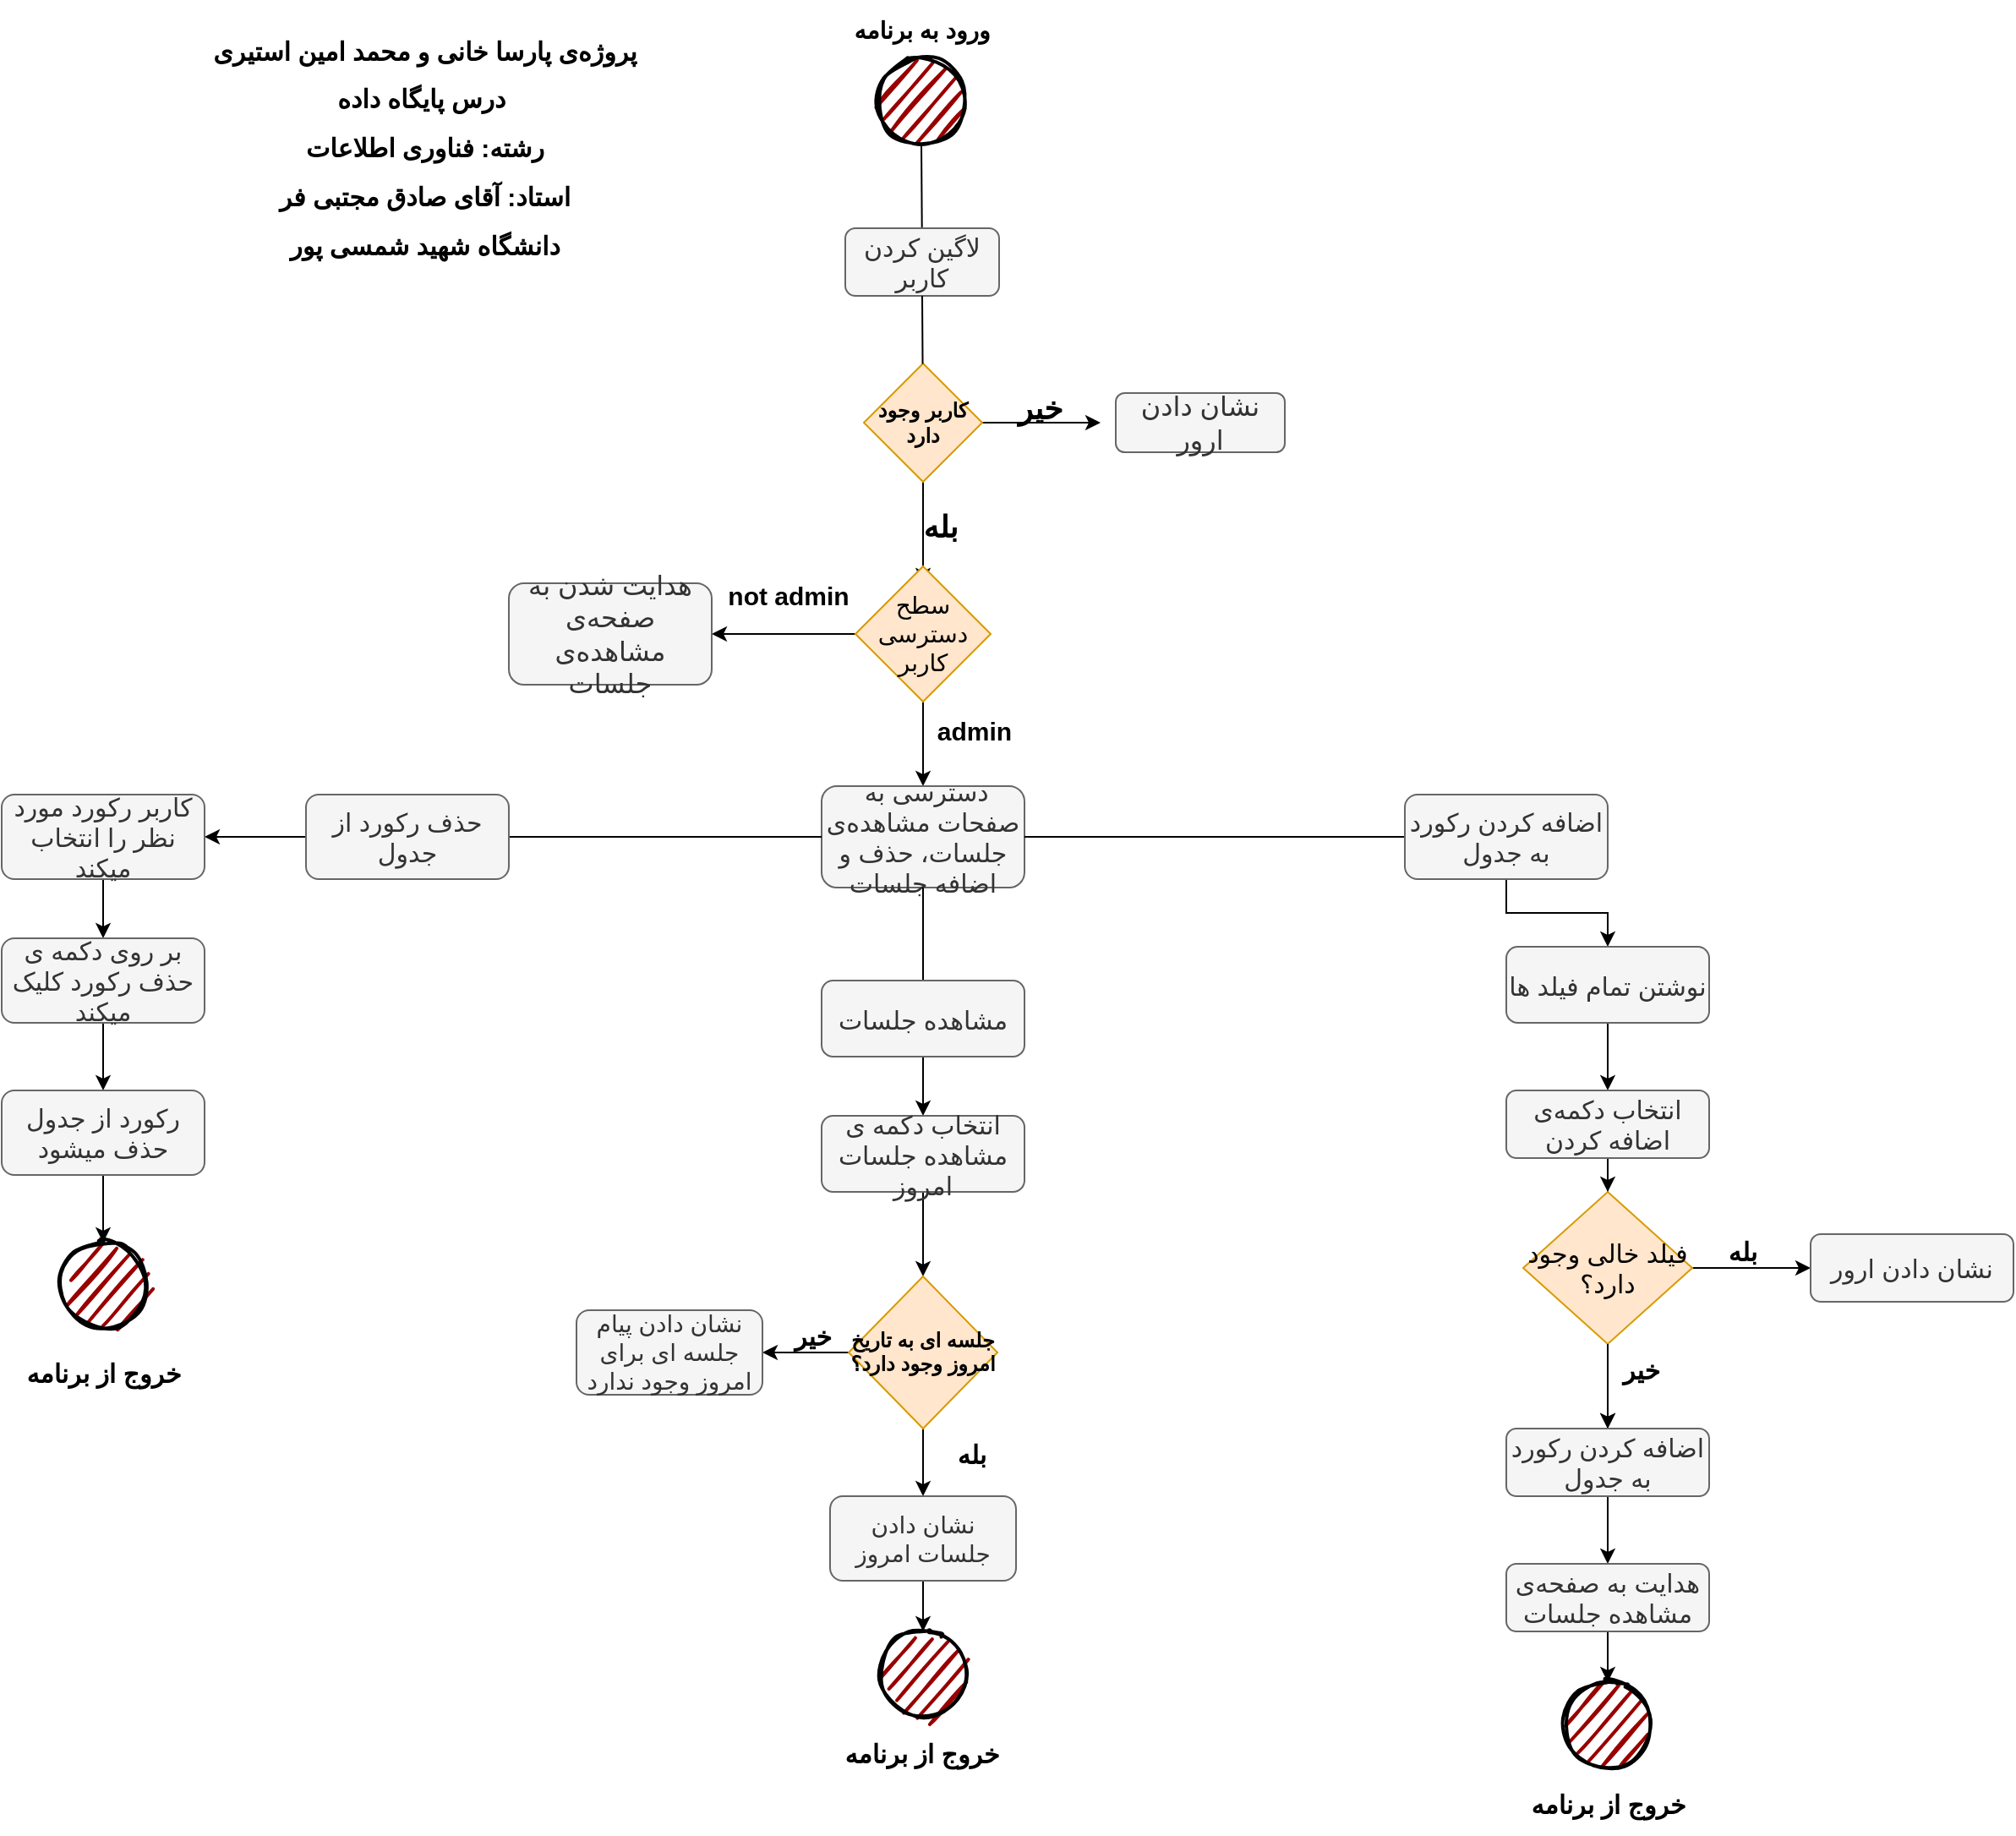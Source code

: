 <mxfile version="24.4.13" type="device">
  <diagram id="C5RBs43oDa-KdzZeNtuy" name="Page-1">
    <mxGraphModel dx="1925" dy="648" grid="1" gridSize="10" guides="1" tooltips="1" connect="1" arrows="1" fold="1" page="1" pageScale="1" pageWidth="827" pageHeight="1169" math="0" shadow="0">
      <root>
        <mxCell id="WIyWlLk6GJQsqaUBKTNV-0" />
        <mxCell id="WIyWlLk6GJQsqaUBKTNV-1" parent="WIyWlLk6GJQsqaUBKTNV-0" />
        <mxCell id="hIFc5xB6QWnZmUxRv_iG-0" value="" style="ellipse;whiteSpace=wrap;html=1;strokeWidth=2;fillWeight=2;hachureGap=8;fillColor=#990000;fillStyle=dots;sketch=1;" vertex="1" parent="WIyWlLk6GJQsqaUBKTNV-1">
          <mxGeometry x="389" y="40" width="50" height="50" as="geometry" />
        </mxCell>
        <mxCell id="hIFc5xB6QWnZmUxRv_iG-1" value="" style="endArrow=none;html=1;rounded=0;entryX=0.5;entryY=1;entryDx=0;entryDy=0;" edge="1" parent="WIyWlLk6GJQsqaUBKTNV-1" source="hIFc5xB6QWnZmUxRv_iG-3" target="hIFc5xB6QWnZmUxRv_iG-0">
          <mxGeometry width="50" height="50" relative="1" as="geometry">
            <mxPoint x="414" y="160" as="sourcePoint" />
            <mxPoint x="450" y="110" as="targetPoint" />
          </mxGeometry>
        </mxCell>
        <mxCell id="hIFc5xB6QWnZmUxRv_iG-2" value="&lt;font style=&quot;font-size: 14px;&quot;&gt;ورود به برنامه&lt;/font&gt;" style="text;strokeColor=none;fillColor=none;html=1;fontSize=24;fontStyle=1;verticalAlign=middle;align=center;" vertex="1" parent="WIyWlLk6GJQsqaUBKTNV-1">
          <mxGeometry x="372" y="10" width="84" height="20" as="geometry" />
        </mxCell>
        <mxCell id="hIFc5xB6QWnZmUxRv_iG-3" value="&lt;font style=&quot;font-size: 15px;&quot;&gt;لاگین کردن کاربر&lt;/font&gt;" style="rounded=1;whiteSpace=wrap;html=1;fillColor=#f5f5f5;strokeColor=#666666;fontColor=#333333;" vertex="1" parent="WIyWlLk6GJQsqaUBKTNV-1">
          <mxGeometry x="369" y="140" width="91" height="40" as="geometry" />
        </mxCell>
        <mxCell id="hIFc5xB6QWnZmUxRv_iG-6" style="edgeStyle=orthogonalEdgeStyle;rounded=0;orthogonalLoop=1;jettySize=auto;html=1;" edge="1" parent="WIyWlLk6GJQsqaUBKTNV-1" source="hIFc5xB6QWnZmUxRv_iG-4">
          <mxGeometry relative="1" as="geometry">
            <mxPoint x="520" y="255" as="targetPoint" />
          </mxGeometry>
        </mxCell>
        <mxCell id="hIFc5xB6QWnZmUxRv_iG-10" style="edgeStyle=orthogonalEdgeStyle;rounded=0;orthogonalLoop=1;jettySize=auto;html=1;" edge="1" parent="WIyWlLk6GJQsqaUBKTNV-1" source="hIFc5xB6QWnZmUxRv_iG-4">
          <mxGeometry relative="1" as="geometry">
            <mxPoint x="415" y="350" as="targetPoint" />
          </mxGeometry>
        </mxCell>
        <mxCell id="hIFc5xB6QWnZmUxRv_iG-4" value="&lt;b&gt;کاربر وجود دارد&lt;/b&gt;" style="rhombus;whiteSpace=wrap;html=1;fillColor=#ffe6cc;strokeColor=#d79b00;" vertex="1" parent="WIyWlLk6GJQsqaUBKTNV-1">
          <mxGeometry x="380" y="220" width="70" height="70" as="geometry" />
        </mxCell>
        <mxCell id="hIFc5xB6QWnZmUxRv_iG-5" value="" style="endArrow=none;html=1;rounded=0;entryX=0.5;entryY=1;entryDx=0;entryDy=0;" edge="1" parent="WIyWlLk6GJQsqaUBKTNV-1" source="hIFc5xB6QWnZmUxRv_iG-4" target="hIFc5xB6QWnZmUxRv_iG-3">
          <mxGeometry width="50" height="50" relative="1" as="geometry">
            <mxPoint x="220" y="370" as="sourcePoint" />
            <mxPoint x="270" y="320" as="targetPoint" />
          </mxGeometry>
        </mxCell>
        <mxCell id="hIFc5xB6QWnZmUxRv_iG-8" value="&lt;font style=&quot;font-size: 18px;&quot;&gt;خیر&lt;/font&gt;" style="text;strokeColor=none;fillColor=none;html=1;fontSize=24;fontStyle=1;verticalAlign=middle;align=center;" vertex="1" parent="WIyWlLk6GJQsqaUBKTNV-1">
          <mxGeometry x="439" y="230" width="90" height="30" as="geometry" />
        </mxCell>
        <mxCell id="hIFc5xB6QWnZmUxRv_iG-9" value="&lt;font style=&quot;font-size: 16px;&quot;&gt;نشان دادن ارور&lt;/font&gt;" style="rounded=1;whiteSpace=wrap;html=1;fillColor=#f5f5f5;fontColor=#333333;strokeColor=#666666;" vertex="1" parent="WIyWlLk6GJQsqaUBKTNV-1">
          <mxGeometry x="529" y="237.5" width="100" height="35" as="geometry" />
        </mxCell>
        <mxCell id="hIFc5xB6QWnZmUxRv_iG-11" value="&lt;font style=&quot;font-size: 18px;&quot;&gt;بله&lt;/font&gt;" style="text;strokeColor=none;fillColor=none;html=1;fontSize=24;fontStyle=1;verticalAlign=middle;align=center;" vertex="1" parent="WIyWlLk6GJQsqaUBKTNV-1">
          <mxGeometry x="380" y="300" width="90" height="30" as="geometry" />
        </mxCell>
        <mxCell id="hIFc5xB6QWnZmUxRv_iG-15" style="edgeStyle=orthogonalEdgeStyle;rounded=0;orthogonalLoop=1;jettySize=auto;html=1;entryX=0.5;entryY=0;entryDx=0;entryDy=0;" edge="1" parent="WIyWlLk6GJQsqaUBKTNV-1" source="hIFc5xB6QWnZmUxRv_iG-14" target="hIFc5xB6QWnZmUxRv_iG-19">
          <mxGeometry relative="1" as="geometry">
            <mxPoint x="540" y="380" as="targetPoint" />
          </mxGeometry>
        </mxCell>
        <mxCell id="hIFc5xB6QWnZmUxRv_iG-16" style="edgeStyle=orthogonalEdgeStyle;rounded=0;orthogonalLoop=1;jettySize=auto;html=1;" edge="1" parent="WIyWlLk6GJQsqaUBKTNV-1" source="hIFc5xB6QWnZmUxRv_iG-14">
          <mxGeometry relative="1" as="geometry">
            <mxPoint x="290" y="380" as="targetPoint" />
          </mxGeometry>
        </mxCell>
        <mxCell id="hIFc5xB6QWnZmUxRv_iG-14" value="&lt;font style=&quot;font-size: 14px;&quot;&gt;سطح دسترسی کاربر&lt;/font&gt;" style="rhombus;whiteSpace=wrap;html=1;fillColor=#ffe6cc;strokeColor=#d79b00;" vertex="1" parent="WIyWlLk6GJQsqaUBKTNV-1">
          <mxGeometry x="375" y="340" width="80" height="80" as="geometry" />
        </mxCell>
        <mxCell id="hIFc5xB6QWnZmUxRv_iG-17" value="&lt;font style=&quot;font-size: 15px;&quot;&gt;admin&lt;/font&gt;" style="text;strokeColor=none;fillColor=none;html=1;fontSize=24;fontStyle=1;verticalAlign=middle;align=center;" vertex="1" parent="WIyWlLk6GJQsqaUBKTNV-1">
          <mxGeometry x="400" y="420" width="90" height="30" as="geometry" />
        </mxCell>
        <mxCell id="hIFc5xB6QWnZmUxRv_iG-18" value="&lt;font style=&quot;font-size: 15px;&quot;&gt;not admin&lt;/font&gt;" style="text;strokeColor=none;fillColor=none;html=1;fontSize=24;fontStyle=1;verticalAlign=middle;align=center;" vertex="1" parent="WIyWlLk6GJQsqaUBKTNV-1">
          <mxGeometry x="290" y="340" width="90" height="30" as="geometry" />
        </mxCell>
        <mxCell id="hIFc5xB6QWnZmUxRv_iG-19" value="&lt;font style=&quot;font-size: 15px;&quot;&gt;&amp;nbsp;دسترسی به صفحات مشاهده‌ی جلسات، حذف و اضافه جلسات&lt;/font&gt;" style="rounded=1;whiteSpace=wrap;html=1;fillColor=#f5f5f5;fontColor=#333333;strokeColor=#666666;" vertex="1" parent="WIyWlLk6GJQsqaUBKTNV-1">
          <mxGeometry x="355" y="470" width="120" height="60" as="geometry" />
        </mxCell>
        <mxCell id="hIFc5xB6QWnZmUxRv_iG-20" value="&lt;font style=&quot;font-size: 16px;&quot;&gt;هدایت شدن به صفحه‌ی مشاهده‌ی جلسات&lt;/font&gt;" style="rounded=1;whiteSpace=wrap;html=1;fillColor=#f5f5f5;fontColor=#333333;strokeColor=#666666;" vertex="1" parent="WIyWlLk6GJQsqaUBKTNV-1">
          <mxGeometry x="170" y="350" width="120" height="60" as="geometry" />
        </mxCell>
        <mxCell id="hIFc5xB6QWnZmUxRv_iG-21" value="" style="endArrow=none;html=1;rounded=0;exitX=1;exitY=0.5;exitDx=0;exitDy=0;entryX=0;entryY=0.5;entryDx=0;entryDy=0;" edge="1" parent="WIyWlLk6GJQsqaUBKTNV-1" source="hIFc5xB6QWnZmUxRv_iG-19" target="hIFc5xB6QWnZmUxRv_iG-24">
          <mxGeometry width="50" height="50" relative="1" as="geometry">
            <mxPoint x="490" y="520" as="sourcePoint" />
            <mxPoint x="640" y="500" as="targetPoint" />
          </mxGeometry>
        </mxCell>
        <mxCell id="hIFc5xB6QWnZmUxRv_iG-22" value="" style="endArrow=none;html=1;rounded=0;entryX=0;entryY=0.5;entryDx=0;entryDy=0;exitX=1;exitY=0.5;exitDx=0;exitDy=0;" edge="1" parent="WIyWlLk6GJQsqaUBKTNV-1" source="hIFc5xB6QWnZmUxRv_iG-30" target="hIFc5xB6QWnZmUxRv_iG-19">
          <mxGeometry width="50" height="50" relative="1" as="geometry">
            <mxPoint x="200" y="500" as="sourcePoint" />
            <mxPoint x="335" y="499.5" as="targetPoint" />
          </mxGeometry>
        </mxCell>
        <mxCell id="hIFc5xB6QWnZmUxRv_iG-23" value="" style="endArrow=none;html=1;rounded=0;entryX=0.5;entryY=1;entryDx=0;entryDy=0;exitX=0.5;exitY=0;exitDx=0;exitDy=0;" edge="1" parent="WIyWlLk6GJQsqaUBKTNV-1" source="hIFc5xB6QWnZmUxRv_iG-45" target="hIFc5xB6QWnZmUxRv_iG-19">
          <mxGeometry width="50" height="50" relative="1" as="geometry">
            <mxPoint x="415" y="610" as="sourcePoint" />
            <mxPoint x="430" y="580" as="targetPoint" />
          </mxGeometry>
        </mxCell>
        <mxCell id="hIFc5xB6QWnZmUxRv_iG-25" style="edgeStyle=orthogonalEdgeStyle;rounded=0;orthogonalLoop=1;jettySize=auto;html=1;entryX=0.5;entryY=0;entryDx=0;entryDy=0;" edge="1" parent="WIyWlLk6GJQsqaUBKTNV-1" source="hIFc5xB6QWnZmUxRv_iG-24" target="hIFc5xB6QWnZmUxRv_iG-26">
          <mxGeometry relative="1" as="geometry">
            <mxPoint x="700" y="570" as="targetPoint" />
          </mxGeometry>
        </mxCell>
        <mxCell id="hIFc5xB6QWnZmUxRv_iG-24" value="&lt;font style=&quot;font-size: 15px;&quot;&gt;اضافه کردن رکورد به جدول&lt;/font&gt;" style="rounded=1;whiteSpace=wrap;html=1;fillColor=#f5f5f5;fontColor=#333333;strokeColor=#666666;" vertex="1" parent="WIyWlLk6GJQsqaUBKTNV-1">
          <mxGeometry x="700" y="475" width="120" height="50" as="geometry" />
        </mxCell>
        <mxCell id="hIFc5xB6QWnZmUxRv_iG-32" style="edgeStyle=orthogonalEdgeStyle;rounded=0;orthogonalLoop=1;jettySize=auto;html=1;entryX=0.5;entryY=0;entryDx=0;entryDy=0;" edge="1" parent="WIyWlLk6GJQsqaUBKTNV-1" source="hIFc5xB6QWnZmUxRv_iG-26" target="hIFc5xB6QWnZmUxRv_iG-33">
          <mxGeometry relative="1" as="geometry">
            <mxPoint x="820" y="650" as="targetPoint" />
          </mxGeometry>
        </mxCell>
        <mxCell id="hIFc5xB6QWnZmUxRv_iG-26" value="&lt;font style=&quot;font-size: 15px;&quot;&gt;نوشتن تمام فیلد ها&lt;/font&gt;" style="rounded=1;whiteSpace=wrap;html=1;fillColor=#f5f5f5;fontColor=#333333;strokeColor=#666666;" vertex="1" parent="WIyWlLk6GJQsqaUBKTNV-1">
          <mxGeometry x="760" y="565" width="120" height="45" as="geometry" />
        </mxCell>
        <mxCell id="hIFc5xB6QWnZmUxRv_iG-70" style="edgeStyle=orthogonalEdgeStyle;rounded=0;orthogonalLoop=1;jettySize=auto;html=1;entryX=1;entryY=0.5;entryDx=0;entryDy=0;" edge="1" parent="WIyWlLk6GJQsqaUBKTNV-1" source="hIFc5xB6QWnZmUxRv_iG-30" target="hIFc5xB6QWnZmUxRv_iG-69">
          <mxGeometry relative="1" as="geometry" />
        </mxCell>
        <mxCell id="hIFc5xB6QWnZmUxRv_iG-30" value="&lt;font style=&quot;font-size: 15px;&quot;&gt;حذف رکورد از جدول&lt;/font&gt;" style="rounded=1;whiteSpace=wrap;html=1;fillColor=#f5f5f5;fontColor=#333333;strokeColor=#666666;" vertex="1" parent="WIyWlLk6GJQsqaUBKTNV-1">
          <mxGeometry x="50" y="475" width="120" height="50" as="geometry" />
        </mxCell>
        <mxCell id="hIFc5xB6QWnZmUxRv_iG-37" style="edgeStyle=orthogonalEdgeStyle;rounded=0;orthogonalLoop=1;jettySize=auto;html=1;entryX=0.5;entryY=0;entryDx=0;entryDy=0;" edge="1" parent="WIyWlLk6GJQsqaUBKTNV-1" source="hIFc5xB6QWnZmUxRv_iG-33" target="hIFc5xB6QWnZmUxRv_iG-35">
          <mxGeometry relative="1" as="geometry" />
        </mxCell>
        <mxCell id="hIFc5xB6QWnZmUxRv_iG-33" value="&lt;font style=&quot;font-size: 15px;&quot;&gt;انتخاب دکمه‌ی اضافه کردن&lt;/font&gt;" style="rounded=1;whiteSpace=wrap;html=1;fillColor=#f5f5f5;fontColor=#333333;strokeColor=#666666;" vertex="1" parent="WIyWlLk6GJQsqaUBKTNV-1">
          <mxGeometry x="760" y="650" width="120" height="40" as="geometry" />
        </mxCell>
        <mxCell id="hIFc5xB6QWnZmUxRv_iG-38" style="edgeStyle=orthogonalEdgeStyle;rounded=0;orthogonalLoop=1;jettySize=auto;html=1;" edge="1" parent="WIyWlLk6GJQsqaUBKTNV-1" source="hIFc5xB6QWnZmUxRv_iG-35">
          <mxGeometry relative="1" as="geometry">
            <mxPoint x="940" y="755" as="targetPoint" />
          </mxGeometry>
        </mxCell>
        <mxCell id="hIFc5xB6QWnZmUxRv_iG-39" style="edgeStyle=orthogonalEdgeStyle;rounded=0;orthogonalLoop=1;jettySize=auto;html=1;" edge="1" parent="WIyWlLk6GJQsqaUBKTNV-1" source="hIFc5xB6QWnZmUxRv_iG-40">
          <mxGeometry relative="1" as="geometry">
            <mxPoint x="820" y="850" as="targetPoint" />
          </mxGeometry>
        </mxCell>
        <mxCell id="hIFc5xB6QWnZmUxRv_iG-35" value="&lt;font style=&quot;font-size: 15px;&quot;&gt;فیلد خالی وجود دارد؟&lt;/font&gt;" style="rhombus;whiteSpace=wrap;html=1;shadow=0;rounded=0;fillColor=#ffe6cc;strokeColor=#d79b00;" vertex="1" parent="WIyWlLk6GJQsqaUBKTNV-1">
          <mxGeometry x="770" y="710" width="100" height="90" as="geometry" />
        </mxCell>
        <mxCell id="hIFc5xB6QWnZmUxRv_iG-41" value="" style="edgeStyle=orthogonalEdgeStyle;rounded=0;orthogonalLoop=1;jettySize=auto;html=1;" edge="1" parent="WIyWlLk6GJQsqaUBKTNV-1" source="hIFc5xB6QWnZmUxRv_iG-35" target="hIFc5xB6QWnZmUxRv_iG-40">
          <mxGeometry relative="1" as="geometry">
            <mxPoint x="820" y="850" as="targetPoint" />
            <mxPoint x="820" y="800" as="sourcePoint" />
          </mxGeometry>
        </mxCell>
        <mxCell id="hIFc5xB6QWnZmUxRv_iG-54" style="edgeStyle=orthogonalEdgeStyle;rounded=0;orthogonalLoop=1;jettySize=auto;html=1;" edge="1" parent="WIyWlLk6GJQsqaUBKTNV-1" source="hIFc5xB6QWnZmUxRv_iG-40" target="hIFc5xB6QWnZmUxRv_iG-53">
          <mxGeometry relative="1" as="geometry" />
        </mxCell>
        <mxCell id="hIFc5xB6QWnZmUxRv_iG-40" value="&lt;span style=&quot;font-size: 15px;&quot;&gt;اضافه کردن رکورد به جدول&lt;/span&gt;" style="rounded=1;whiteSpace=wrap;html=1;fillColor=#f5f5f5;fontColor=#333333;strokeColor=#666666;" vertex="1" parent="WIyWlLk6GJQsqaUBKTNV-1">
          <mxGeometry x="760" y="850" width="120" height="40" as="geometry" />
        </mxCell>
        <mxCell id="hIFc5xB6QWnZmUxRv_iG-42" value="&lt;span style=&quot;font-size: 15px;&quot;&gt;نشان دادن ارور&lt;/span&gt;" style="rounded=1;whiteSpace=wrap;html=1;fillColor=#f5f5f5;fontColor=#333333;strokeColor=#666666;" vertex="1" parent="WIyWlLk6GJQsqaUBKTNV-1">
          <mxGeometry x="940" y="735" width="120" height="40" as="geometry" />
        </mxCell>
        <mxCell id="hIFc5xB6QWnZmUxRv_iG-43" value="&lt;font size=&quot;1&quot; style=&quot;&quot;&gt;&lt;b style=&quot;font-size: 15px;&quot;&gt;خیر&lt;/b&gt;&lt;/font&gt;" style="text;html=1;align=center;verticalAlign=middle;whiteSpace=wrap;rounded=0;" vertex="1" parent="WIyWlLk6GJQsqaUBKTNV-1">
          <mxGeometry x="810" y="800" width="60" height="30" as="geometry" />
        </mxCell>
        <mxCell id="hIFc5xB6QWnZmUxRv_iG-44" value="&lt;font size=&quot;1&quot; style=&quot;&quot;&gt;&lt;b style=&quot;font-size: 15px;&quot;&gt;بله&lt;/b&gt;&lt;/font&gt;" style="text;html=1;align=center;verticalAlign=middle;whiteSpace=wrap;rounded=0;" vertex="1" parent="WIyWlLk6GJQsqaUBKTNV-1">
          <mxGeometry x="870" y="730" width="60" height="30" as="geometry" />
        </mxCell>
        <mxCell id="hIFc5xB6QWnZmUxRv_iG-58" style="edgeStyle=orthogonalEdgeStyle;rounded=0;orthogonalLoop=1;jettySize=auto;html=1;entryX=0.5;entryY=0;entryDx=0;entryDy=0;" edge="1" parent="WIyWlLk6GJQsqaUBKTNV-1" source="hIFc5xB6QWnZmUxRv_iG-45" target="hIFc5xB6QWnZmUxRv_iG-57">
          <mxGeometry relative="1" as="geometry" />
        </mxCell>
        <mxCell id="hIFc5xB6QWnZmUxRv_iG-45" value="&lt;font style=&quot;font-size: 15px;&quot;&gt;مشاهده جلسات&lt;/font&gt;" style="rounded=1;whiteSpace=wrap;html=1;fillColor=#f5f5f5;fontColor=#333333;strokeColor=#666666;" vertex="1" parent="WIyWlLk6GJQsqaUBKTNV-1">
          <mxGeometry x="355" y="585" width="120" height="45" as="geometry" />
        </mxCell>
        <mxCell id="hIFc5xB6QWnZmUxRv_iG-50" value="" style="ellipse;whiteSpace=wrap;html=1;strokeWidth=2;fillWeight=2;hachureGap=8;fillColor=#990000;fillStyle=dots;sketch=1;" vertex="1" parent="WIyWlLk6GJQsqaUBKTNV-1">
          <mxGeometry x="795" y="1000" width="50" height="50" as="geometry" />
        </mxCell>
        <mxCell id="hIFc5xB6QWnZmUxRv_iG-52" value="&lt;font style=&quot;font-size: 15px;&quot;&gt;خروج از برنامه&lt;/font&gt;" style="text;strokeColor=none;fillColor=none;html=1;fontSize=24;fontStyle=1;verticalAlign=middle;align=center;" vertex="1" parent="WIyWlLk6GJQsqaUBKTNV-1">
          <mxGeometry x="770" y="1050" width="100" height="40" as="geometry" />
        </mxCell>
        <mxCell id="hIFc5xB6QWnZmUxRv_iG-55" style="edgeStyle=orthogonalEdgeStyle;rounded=0;orthogonalLoop=1;jettySize=auto;html=1;entryX=0.5;entryY=0;entryDx=0;entryDy=0;" edge="1" parent="WIyWlLk6GJQsqaUBKTNV-1" source="hIFc5xB6QWnZmUxRv_iG-53" target="hIFc5xB6QWnZmUxRv_iG-50">
          <mxGeometry relative="1" as="geometry" />
        </mxCell>
        <mxCell id="hIFc5xB6QWnZmUxRv_iG-53" value="&lt;span style=&quot;font-size: 15px;&quot;&gt;هدایت به صفحه‌‌ی مشاهده جلسات&lt;/span&gt;" style="rounded=1;whiteSpace=wrap;html=1;fillColor=#f5f5f5;fontColor=#333333;strokeColor=#666666;" vertex="1" parent="WIyWlLk6GJQsqaUBKTNV-1">
          <mxGeometry x="760" y="930" width="120" height="40" as="geometry" />
        </mxCell>
        <mxCell id="hIFc5xB6QWnZmUxRv_iG-61" style="edgeStyle=orthogonalEdgeStyle;rounded=0;orthogonalLoop=1;jettySize=auto;html=1;entryX=0.5;entryY=0;entryDx=0;entryDy=0;" edge="1" parent="WIyWlLk6GJQsqaUBKTNV-1" source="hIFc5xB6QWnZmUxRv_iG-57" target="hIFc5xB6QWnZmUxRv_iG-60">
          <mxGeometry relative="1" as="geometry" />
        </mxCell>
        <mxCell id="hIFc5xB6QWnZmUxRv_iG-57" value="&lt;font style=&quot;font-size: 15px;&quot;&gt;انتخاب دکمه ی مشاهده جلسات امروز&lt;/font&gt;" style="rounded=1;whiteSpace=wrap;html=1;fillColor=#f5f5f5;fontColor=#333333;strokeColor=#666666;" vertex="1" parent="WIyWlLk6GJQsqaUBKTNV-1">
          <mxGeometry x="355" y="665" width="120" height="45" as="geometry" />
        </mxCell>
        <mxCell id="hIFc5xB6QWnZmUxRv_iG-62" style="edgeStyle=orthogonalEdgeStyle;rounded=0;orthogonalLoop=1;jettySize=auto;html=1;entryX=1;entryY=0.5;entryDx=0;entryDy=0;" edge="1" parent="WIyWlLk6GJQsqaUBKTNV-1" source="hIFc5xB6QWnZmUxRv_iG-60" target="hIFc5xB6QWnZmUxRv_iG-66">
          <mxGeometry relative="1" as="geometry">
            <mxPoint x="330" y="805" as="targetPoint" />
          </mxGeometry>
        </mxCell>
        <mxCell id="hIFc5xB6QWnZmUxRv_iG-63" style="edgeStyle=orthogonalEdgeStyle;rounded=0;orthogonalLoop=1;jettySize=auto;html=1;" edge="1" parent="WIyWlLk6GJQsqaUBKTNV-1" source="hIFc5xB6QWnZmUxRv_iG-60">
          <mxGeometry relative="1" as="geometry">
            <mxPoint x="415" y="890" as="targetPoint" />
          </mxGeometry>
        </mxCell>
        <mxCell id="hIFc5xB6QWnZmUxRv_iG-60" value="&lt;p style=&quot;line-height: 110%;&quot;&gt;&lt;b&gt;جلسه ای به تاریخ امروز وجود دارد؟&lt;/b&gt;&lt;/p&gt;" style="rhombus;whiteSpace=wrap;html=1;align=center;fillColor=#ffe6cc;strokeColor=#d79b00;" vertex="1" parent="WIyWlLk6GJQsqaUBKTNV-1">
          <mxGeometry x="371" y="760" width="88" height="90" as="geometry" />
        </mxCell>
        <mxCell id="hIFc5xB6QWnZmUxRv_iG-64" value="&lt;font size=&quot;1&quot; style=&quot;&quot;&gt;&lt;b style=&quot;font-size: 15px;&quot;&gt;خیر&lt;/b&gt;&lt;/font&gt;" style="text;html=1;align=center;verticalAlign=middle;whiteSpace=wrap;rounded=0;" vertex="1" parent="WIyWlLk6GJQsqaUBKTNV-1">
          <mxGeometry x="320" y="780" width="60" height="30" as="geometry" />
        </mxCell>
        <mxCell id="hIFc5xB6QWnZmUxRv_iG-65" value="&lt;font size=&quot;1&quot; style=&quot;&quot;&gt;&lt;b style=&quot;font-size: 15px;&quot;&gt;بله&lt;/b&gt;&lt;/font&gt;" style="text;html=1;align=center;verticalAlign=middle;whiteSpace=wrap;rounded=0;" vertex="1" parent="WIyWlLk6GJQsqaUBKTNV-1">
          <mxGeometry x="414" y="850" width="60" height="30" as="geometry" />
        </mxCell>
        <mxCell id="hIFc5xB6QWnZmUxRv_iG-66" value="&lt;font style=&quot;font-size: 14px;&quot;&gt;نشان دادن پیام جلسه ای برای امروز وجود ندارد&lt;/font&gt;" style="rounded=1;whiteSpace=wrap;html=1;fillColor=#f5f5f5;fontColor=#333333;strokeColor=#666666;" vertex="1" parent="WIyWlLk6GJQsqaUBKTNV-1">
          <mxGeometry x="210" y="780" width="110" height="50" as="geometry" />
        </mxCell>
        <mxCell id="hIFc5xB6QWnZmUxRv_iG-81" style="edgeStyle=orthogonalEdgeStyle;rounded=0;orthogonalLoop=1;jettySize=auto;html=1;" edge="1" parent="WIyWlLk6GJQsqaUBKTNV-1" source="hIFc5xB6QWnZmUxRv_iG-67" target="hIFc5xB6QWnZmUxRv_iG-76">
          <mxGeometry relative="1" as="geometry" />
        </mxCell>
        <mxCell id="hIFc5xB6QWnZmUxRv_iG-67" value="&lt;font style=&quot;font-size: 14px;&quot;&gt;نشان دادن جلسات امروز&lt;/font&gt;" style="rounded=1;whiteSpace=wrap;html=1;fillColor=#f5f5f5;fontColor=#333333;strokeColor=#666666;" vertex="1" parent="WIyWlLk6GJQsqaUBKTNV-1">
          <mxGeometry x="360" y="890" width="110" height="50" as="geometry" />
        </mxCell>
        <mxCell id="hIFc5xB6QWnZmUxRv_iG-74" style="edgeStyle=orthogonalEdgeStyle;rounded=0;orthogonalLoop=1;jettySize=auto;html=1;entryX=0.5;entryY=0;entryDx=0;entryDy=0;" edge="1" parent="WIyWlLk6GJQsqaUBKTNV-1" source="hIFc5xB6QWnZmUxRv_iG-69" target="hIFc5xB6QWnZmUxRv_iG-72">
          <mxGeometry relative="1" as="geometry" />
        </mxCell>
        <mxCell id="hIFc5xB6QWnZmUxRv_iG-69" value="&lt;font style=&quot;font-size: 15px;&quot;&gt;کاربر رکورد مورد نظر را انتخاب میکند&lt;/font&gt;" style="rounded=1;whiteSpace=wrap;html=1;fillColor=#f5f5f5;fontColor=#333333;strokeColor=#666666;" vertex="1" parent="WIyWlLk6GJQsqaUBKTNV-1">
          <mxGeometry x="-130" y="475" width="120" height="50" as="geometry" />
        </mxCell>
        <mxCell id="hIFc5xB6QWnZmUxRv_iG-75" style="edgeStyle=orthogonalEdgeStyle;rounded=0;orthogonalLoop=1;jettySize=auto;html=1;entryX=0.5;entryY=0;entryDx=0;entryDy=0;" edge="1" parent="WIyWlLk6GJQsqaUBKTNV-1" source="hIFc5xB6QWnZmUxRv_iG-72" target="hIFc5xB6QWnZmUxRv_iG-73">
          <mxGeometry relative="1" as="geometry" />
        </mxCell>
        <mxCell id="hIFc5xB6QWnZmUxRv_iG-72" value="&lt;font style=&quot;font-size: 15px;&quot;&gt;بر روی دکمه ی حذف رکورد کلیک میکند&lt;/font&gt;" style="rounded=1;whiteSpace=wrap;html=1;fillColor=#f5f5f5;fontColor=#333333;strokeColor=#666666;" vertex="1" parent="WIyWlLk6GJQsqaUBKTNV-1">
          <mxGeometry x="-130" y="560" width="120" height="50" as="geometry" />
        </mxCell>
        <mxCell id="hIFc5xB6QWnZmUxRv_iG-80" style="edgeStyle=orthogonalEdgeStyle;rounded=0;orthogonalLoop=1;jettySize=auto;html=1;" edge="1" parent="WIyWlLk6GJQsqaUBKTNV-1" source="hIFc5xB6QWnZmUxRv_iG-73" target="hIFc5xB6QWnZmUxRv_iG-77">
          <mxGeometry relative="1" as="geometry" />
        </mxCell>
        <mxCell id="hIFc5xB6QWnZmUxRv_iG-73" value="&lt;font style=&quot;font-size: 15px;&quot;&gt;رکورد از جدول حذف میشود&lt;/font&gt;" style="rounded=1;whiteSpace=wrap;html=1;fillColor=#f5f5f5;fontColor=#333333;strokeColor=#666666;" vertex="1" parent="WIyWlLk6GJQsqaUBKTNV-1">
          <mxGeometry x="-130" y="650" width="120" height="50" as="geometry" />
        </mxCell>
        <mxCell id="hIFc5xB6QWnZmUxRv_iG-76" value="" style="ellipse;whiteSpace=wrap;html=1;strokeWidth=2;fillWeight=2;hachureGap=8;fillColor=#990000;fillStyle=dots;sketch=1;" vertex="1" parent="WIyWlLk6GJQsqaUBKTNV-1">
          <mxGeometry x="390" y="970" width="50" height="50" as="geometry" />
        </mxCell>
        <mxCell id="hIFc5xB6QWnZmUxRv_iG-77" value="" style="ellipse;whiteSpace=wrap;html=1;strokeWidth=2;fillWeight=2;hachureGap=8;fillColor=#990000;fillStyle=dots;sketch=1;" vertex="1" parent="WIyWlLk6GJQsqaUBKTNV-1">
          <mxGeometry x="-95" y="740" width="50" height="50" as="geometry" />
        </mxCell>
        <mxCell id="hIFc5xB6QWnZmUxRv_iG-78" value="&lt;font style=&quot;font-size: 15px;&quot;&gt;خروج از برنامه&lt;/font&gt;" style="text;strokeColor=none;fillColor=none;html=1;fontSize=24;fontStyle=1;verticalAlign=middle;align=center;" vertex="1" parent="WIyWlLk6GJQsqaUBKTNV-1">
          <mxGeometry x="364" y="1020" width="100" height="40" as="geometry" />
        </mxCell>
        <mxCell id="hIFc5xB6QWnZmUxRv_iG-79" value="&lt;font style=&quot;font-size: 15px;&quot;&gt;خروج از برنامه&lt;/font&gt;" style="text;strokeColor=none;fillColor=none;html=1;fontSize=24;fontStyle=1;verticalAlign=middle;align=center;" vertex="1" parent="WIyWlLk6GJQsqaUBKTNV-1">
          <mxGeometry x="-120" y="795" width="100" height="40" as="geometry" />
        </mxCell>
        <mxCell id="hIFc5xB6QWnZmUxRv_iG-83" value="&lt;span style=&quot;font-size: 15px;&quot;&gt;پروژه‌ی پارسا خانی و محمد امین استیری&lt;br&gt;درس پایگاه داده&amp;nbsp;&lt;br&gt;رشته: فناوری اطلاعات&lt;br&gt;استاد: آقای صادق مجتبی فر&lt;br&gt;دانشگاه شهید شمسی پور&lt;/span&gt;" style="text;strokeColor=none;fillColor=none;html=1;fontSize=24;fontStyle=1;verticalAlign=middle;align=center;" vertex="1" parent="WIyWlLk6GJQsqaUBKTNV-1">
          <mxGeometry x="70" y="70" width="100" height="40" as="geometry" />
        </mxCell>
      </root>
    </mxGraphModel>
  </diagram>
</mxfile>
